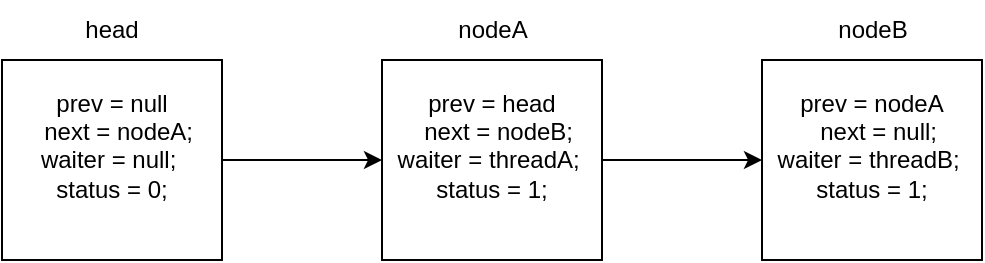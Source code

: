 <mxfile version="24.4.10" type="github">
  <diagram name="第 1 页" id="mGZ1Q0YaVWzZxTqvY9bW">
    <mxGraphModel dx="954" dy="558" grid="1" gridSize="10" guides="1" tooltips="1" connect="1" arrows="1" fold="1" page="1" pageScale="1" pageWidth="827" pageHeight="1169" math="0" shadow="0">
      <root>
        <mxCell id="0" />
        <mxCell id="1" parent="0" />
        <mxCell id="ovOqY1Ej_hvhKAhdMJdS-4" value="" style="edgeStyle=orthogonalEdgeStyle;rounded=0;orthogonalLoop=1;jettySize=auto;html=1;" edge="1" parent="1" source="ovOqY1Ej_hvhKAhdMJdS-1" target="ovOqY1Ej_hvhKAhdMJdS-3">
          <mxGeometry relative="1" as="geometry" />
        </mxCell>
        <mxCell id="ovOqY1Ej_hvhKAhdMJdS-1" value="&lt;div&gt;prev = null&lt;/div&gt;&lt;div&gt;&lt;span style=&quot;background-color: initial;&quot;&gt;&amp;nbsp; &amp;nbsp; &amp;nbsp; next = nodeA;&amp;nbsp; &amp;nbsp;&amp;nbsp;&lt;/span&gt;&lt;/div&gt;&lt;div&gt;waiter = null;&amp;nbsp;&lt;/div&gt;&lt;div&gt;&lt;span style=&quot;background-color: initial;&quot;&gt;&amp;nbsp;&lt;/span&gt;&lt;span style=&quot;background-color: initial;&quot;&gt;status = 0;&amp;nbsp;&lt;/span&gt;&lt;/div&gt;&lt;div&gt;&lt;br&gt;&lt;/div&gt;" style="rounded=0;whiteSpace=wrap;html=1;" vertex="1" parent="1">
          <mxGeometry x="110" y="220" width="110" height="100" as="geometry" />
        </mxCell>
        <mxCell id="ovOqY1Ej_hvhKAhdMJdS-2" value="head" style="text;html=1;align=center;verticalAlign=middle;whiteSpace=wrap;rounded=0;" vertex="1" parent="1">
          <mxGeometry x="135" y="190" width="60" height="30" as="geometry" />
        </mxCell>
        <mxCell id="ovOqY1Ej_hvhKAhdMJdS-7" value="" style="edgeStyle=orthogonalEdgeStyle;rounded=0;orthogonalLoop=1;jettySize=auto;html=1;" edge="1" parent="1" source="ovOqY1Ej_hvhKAhdMJdS-3" target="ovOqY1Ej_hvhKAhdMJdS-6">
          <mxGeometry relative="1" as="geometry" />
        </mxCell>
        <mxCell id="ovOqY1Ej_hvhKAhdMJdS-3" value="&lt;div&gt;prev = head&lt;/div&gt;&lt;div&gt;&lt;span style=&quot;background-color: initial;&quot;&gt;&amp;nbsp; &amp;nbsp; &amp;nbsp; next = nodeB;&amp;nbsp; &amp;nbsp;&amp;nbsp;&lt;/span&gt;&lt;/div&gt;&lt;div&gt;waiter = threadA;&amp;nbsp;&lt;/div&gt;&lt;div&gt;&lt;span style=&quot;background-color: initial;&quot;&gt;&amp;nbsp;&lt;/span&gt;&lt;span style=&quot;background-color: initial;&quot;&gt;status = 1;&amp;nbsp;&lt;/span&gt;&lt;/div&gt;&lt;div&gt;&lt;br&gt;&lt;/div&gt;" style="rounded=0;whiteSpace=wrap;html=1;" vertex="1" parent="1">
          <mxGeometry x="300" y="220" width="110" height="100" as="geometry" />
        </mxCell>
        <mxCell id="ovOqY1Ej_hvhKAhdMJdS-5" value="nodeA" style="text;html=1;align=center;verticalAlign=middle;resizable=0;points=[];autosize=1;strokeColor=none;fillColor=none;" vertex="1" parent="1">
          <mxGeometry x="325" y="190" width="60" height="30" as="geometry" />
        </mxCell>
        <mxCell id="ovOqY1Ej_hvhKAhdMJdS-6" value="&lt;div&gt;prev = nodeA&lt;/div&gt;&lt;div&gt;&lt;span style=&quot;background-color: initial;&quot;&gt;&amp;nbsp; &amp;nbsp; &amp;nbsp; next = null;&amp;nbsp; &amp;nbsp;&amp;nbsp;&lt;/span&gt;&lt;/div&gt;&lt;div&gt;waiter = threadB;&amp;nbsp;&lt;/div&gt;&lt;div&gt;&lt;span style=&quot;background-color: initial;&quot;&gt;&amp;nbsp;&lt;/span&gt;&lt;span style=&quot;background-color: initial;&quot;&gt;status = 1;&amp;nbsp;&lt;/span&gt;&lt;/div&gt;&lt;div&gt;&lt;br&gt;&lt;/div&gt;" style="rounded=0;whiteSpace=wrap;html=1;" vertex="1" parent="1">
          <mxGeometry x="490" y="220" width="110" height="100" as="geometry" />
        </mxCell>
        <mxCell id="ovOqY1Ej_hvhKAhdMJdS-8" value="nodeB" style="text;html=1;align=center;verticalAlign=middle;resizable=0;points=[];autosize=1;strokeColor=none;fillColor=none;" vertex="1" parent="1">
          <mxGeometry x="515" y="190" width="60" height="30" as="geometry" />
        </mxCell>
      </root>
    </mxGraphModel>
  </diagram>
</mxfile>
